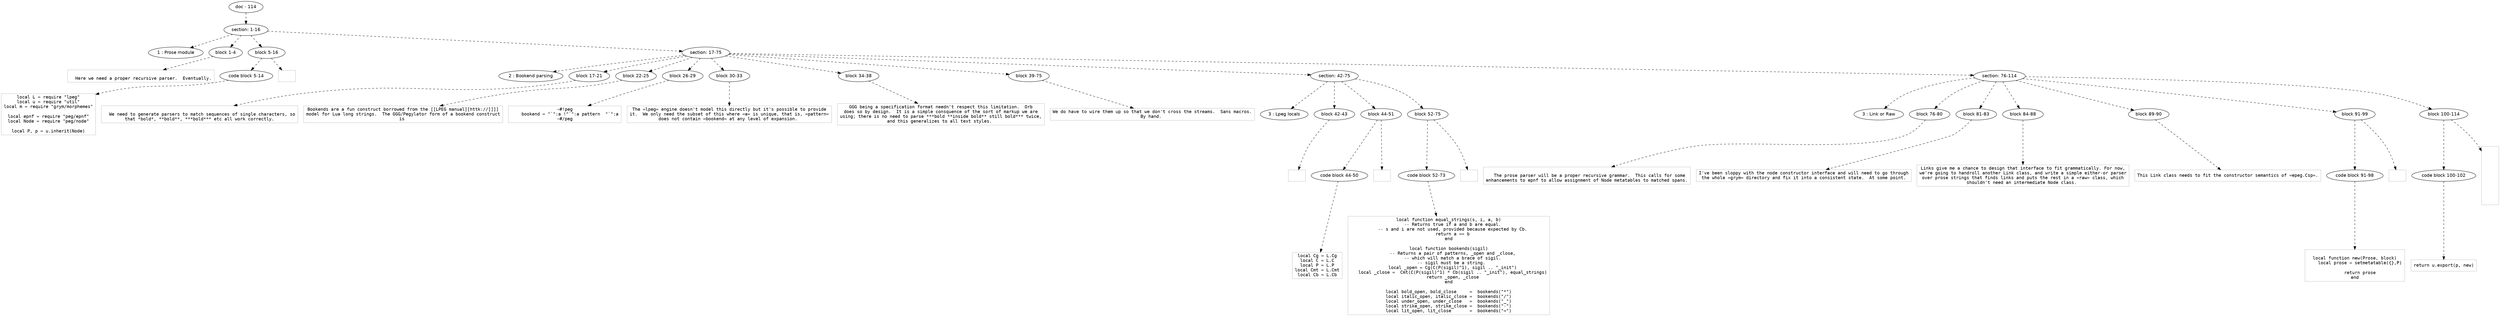 digraph hierarchy {

node [fontname=Helvetica]
edge [style=dashed]

doc_0 [label="doc - 114"]


doc_0 -> { section_1}
{rank=same; section_1}

section_1 [label="section: 1-16"]


section_1 -> { header_2 block_3 block_4 section_5}
{rank=same; header_2 block_3 block_4 section_5}

header_2 [label="1 : Prose module"]

block_3 [label="block 1-4"]

block_4 [label="block 5-16"]

section_5 [label="section: 17-75"]


block_3 -> leaf_6
leaf_6  [color=Gray,shape=rectangle,fontname=Inconsolata,label="
  Here we need a proper recursive parser.  Eventually.
"]
block_4 -> { codeblock_7}
{rank=same; codeblock_7}

codeblock_7 [label="code block 5-14"]


codeblock_7 -> leaf_8
leaf_8  [color=Gray,shape=rectangle,fontname=Inconsolata,label="local L = require \"lpeg\"
local u = require \"util\"
local m = require \"grym/morphemes\"

local epnf = require \"peg/epnf\"
local Node = require \"peg/node\"

local P, p = u.inherit(Node)"]
block_4 -> leaf_9
leaf_9  [color=Gray,shape=rectangle,fontname=Inconsolata,label="
"]
section_5 -> { header_10 block_11 block_12 block_13 block_14 block_15 block_16 section_17 section_18}
{rank=same; header_10 block_11 block_12 block_13 block_14 block_15 block_16 section_17 section_18}

header_10 [label="2 : Bookend parsing"]

block_11 [label="block 17-21"]

block_12 [label="block 22-25"]

block_13 [label="block 26-29"]

block_14 [label="block 30-33"]

block_15 [label="block 34-38"]

block_16 [label="block 39-75"]

section_17 [label="section: 42-75"]

section_18 [label="section: 76-114"]


block_11 -> leaf_19
leaf_19  [color=Gray,shape=rectangle,fontname=Inconsolata,label="
  We need to generate parsers to match sequences of single characters, so
that *bold*, **bold**, ***bold*** etc all work correctly.
"]
block_12 -> leaf_20
leaf_20  [color=Gray,shape=rectangle,fontname=Inconsolata,label="Bookends are a fun construct borrowed from the [[LPEG manual][httk://]]]]
model for Lua long strings.  The GGG/Pegylator form of a bookend construct
is 
"]
block_13 -> leaf_21
leaf_21  [color=Gray,shape=rectangle,fontname=Inconsolata,label="~#!peg
    bookend = \"`\":a !\"`\":a pattern  \"`\":a
~#/peg
"]
block_14 -> leaf_22
leaf_22  [color=Gray,shape=rectangle,fontname=Inconsolata,label="The =lpeg= engine doesn't model this directly but it's possible to provide
it.  We only need the subset of this where =a= is unique, that is, =pattern=
does not contain =bookend= at any level of expansion. 
"]
block_15 -> leaf_23
leaf_23  [color=Gray,shape=rectangle,fontname=Inconsolata,label="GGG being a specification format needn't respect this limitation.  Orb
does so by design.  It is a simple consquence of the sort of markup we are
using; there is no need to parse ***bold **inside bold** still bold*** twice,
and this generalizes to all text styles. 
"]
block_16 -> leaf_24
leaf_24  [color=Gray,shape=rectangle,fontname=Inconsolata,label="We do have to wire them up so that we don't cross the streams.  Sans macros.
By hand. 
"]
section_17 -> { header_25 block_26 block_27 block_28}
{rank=same; header_25 block_26 block_27 block_28}

header_25 [label="3 : Lpeg locals"]

block_26 [label="block 42-43"]

block_27 [label="block 44-51"]

block_28 [label="block 52-75"]


block_26 -> leaf_29
leaf_29  [color=Gray,shape=rectangle,fontname=Inconsolata,label=""]
block_27 -> { codeblock_30}
{rank=same; codeblock_30}

codeblock_30 [label="code block 44-50"]


codeblock_30 -> leaf_31
leaf_31  [color=Gray,shape=rectangle,fontname=Inconsolata,label="local Cg = L.Cg
local C = L.C
local P = L.P
local Cmt = L.Cmt
local Cb = L.Cb"]
block_27 -> leaf_32
leaf_32  [color=Gray,shape=rectangle,fontname=Inconsolata,label=""]
block_28 -> { codeblock_33}
{rank=same; codeblock_33}

codeblock_33 [label="code block 52-73"]


codeblock_33 -> leaf_34
leaf_34  [color=Gray,shape=rectangle,fontname=Inconsolata,label="local function equal_strings(s, i, a, b)
   -- Returns true if a and b are equal.
   -- s and i are not used, provided because expected by Cb.
   return a == b
end

local function bookends(sigil)
   -- Returns a pair of patterns, _open and _close,
   -- which will match a brace of sigil.
   -- sigil must be a string. 
   local _open = Cg(C(P(sigil)^1), sigil .. \"_init\")
   local _close =  Cmt(C(P(sigil)^1) * Cb(sigil .. \"_init\"), equal_strings)
   return _open, _close
end

local bold_open, bold_close     =  bookends(\"*\")
local italic_open, italic_close =  bookends(\"/\")
local under_open, under_close   =  bookends(\"_\")
local strike_open, strike_close =  bookends(\"-\")
local lit_open, lit_close       =  bookends(\"=\")"]
block_28 -> leaf_35
leaf_35  [color=Gray,shape=rectangle,fontname=Inconsolata,label="
"]
section_18 -> { header_36 block_37 block_38 block_39 block_40 block_41 block_42}
{rank=same; header_36 block_37 block_38 block_39 block_40 block_41 block_42}

header_36 [label="3 : Link or Raw"]

block_37 [label="block 76-80"]

block_38 [label="block 81-83"]

block_39 [label="block 84-88"]

block_40 [label="block 89-90"]

block_41 [label="block 91-99"]

block_42 [label="block 100-114"]


block_37 -> leaf_43
leaf_43  [color=Gray,shape=rectangle,fontname=Inconsolata,label="
  The prose parser will be a proper recursive grammar.  This calls for some
enhancements to epnf to allow assignment of Node metatables to matched spans.
"]
block_38 -> leaf_44
leaf_44  [color=Gray,shape=rectangle,fontname=Inconsolata,label="I've been sloppy with the node constructor interface and will need to go through
the whole =grym= directory and fix it into a consistent state.  At some point.
"]
block_39 -> leaf_45
leaf_45  [color=Gray,shape=rectangle,fontname=Inconsolata,label="Links give me a chance to design that interface to fit grammatically. For now,
we're going to handroll another Link class, and write a simple either-or parser
over prose strings that finds links and puts the rest in a =raw= class, which
shouldn't need an intermediate Node class. 
"]
block_40 -> leaf_46
leaf_46  [color=Gray,shape=rectangle,fontname=Inconsolata,label="This Link class needs to fit the constructor semantics of =epeg.Csp=.
"]
block_41 -> { codeblock_47}
{rank=same; codeblock_47}

codeblock_47 [label="code block 91-98"]


codeblock_47 -> leaf_48
leaf_48  [color=Gray,shape=rectangle,fontname=Inconsolata,label="
local function new(Prose, block)
    local prose = setmetatable({},P)

    return prose
end"]
block_41 -> leaf_49
leaf_49  [color=Gray,shape=rectangle,fontname=Inconsolata,label=""]
block_42 -> { codeblock_50}
{rank=same; codeblock_50}

codeblock_50 [label="code block 100-102"]


codeblock_50 -> leaf_51
leaf_51  [color=Gray,shape=rectangle,fontname=Inconsolata,label="return u.export(p, new)"]
block_42 -> leaf_52
leaf_52  [color=Gray,shape=rectangle,fontname=Inconsolata,label="










"]

}
